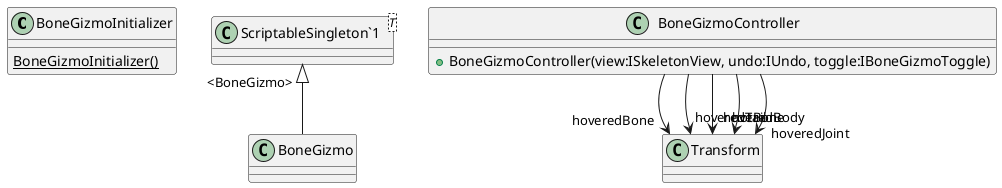 @startuml
class BoneGizmoInitializer {
    {static} BoneGizmoInitializer()
}
class BoneGizmo {
}
class BoneGizmoController {
    + BoneGizmoController(view:ISkeletonView, undo:IUndo, toggle:IBoneGizmoToggle)
}
class "ScriptableSingleton`1"<T> {
}
"ScriptableSingleton`1" "<BoneGizmo>" <|-- BoneGizmo
BoneGizmoController --> "hoveredBone" Transform
BoneGizmoController --> "hoveredTail" Transform
BoneGizmoController --> "hoveredBody" Transform
BoneGizmoController --> "hoveredJoint" Transform
BoneGizmoController --> "hotBone" Transform
@enduml
